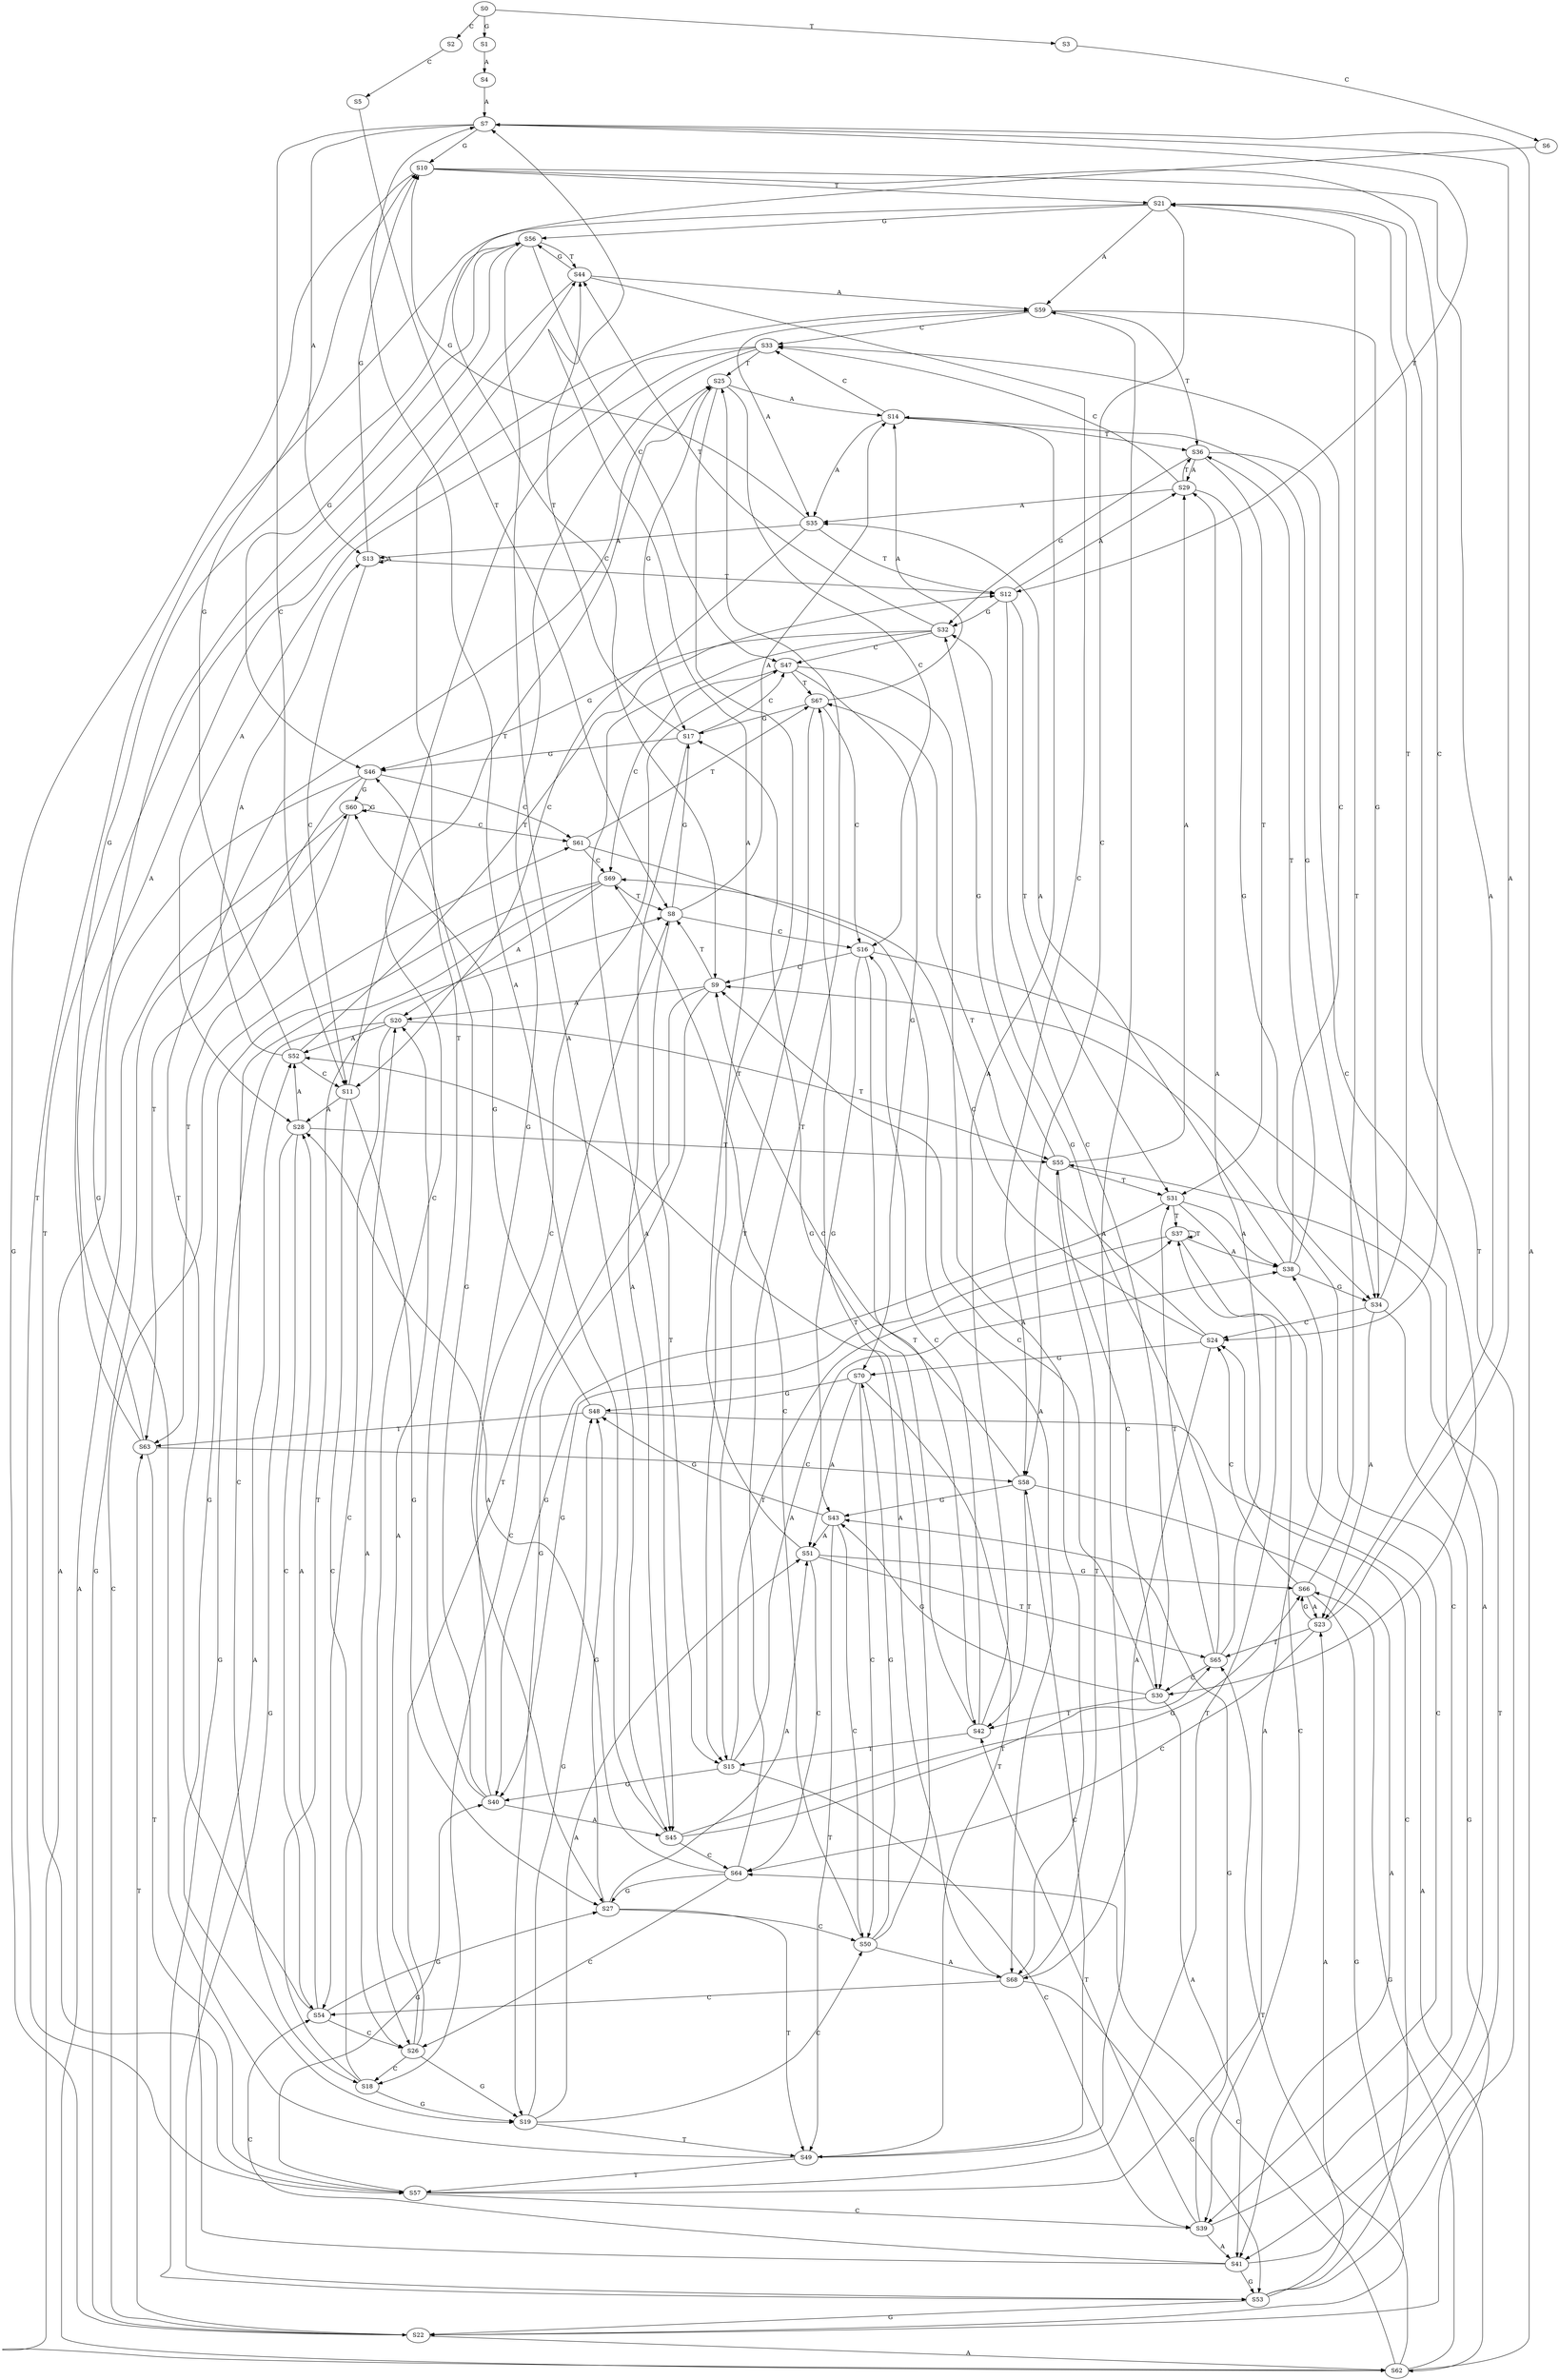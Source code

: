 strict digraph  {
	S0 -> S1 [ label = G ];
	S0 -> S2 [ label = C ];
	S0 -> S3 [ label = T ];
	S1 -> S4 [ label = A ];
	S2 -> S5 [ label = C ];
	S3 -> S6 [ label = C ];
	S4 -> S7 [ label = A ];
	S5 -> S8 [ label = T ];
	S6 -> S9 [ label = C ];
	S7 -> S10 [ label = G ];
	S7 -> S11 [ label = C ];
	S7 -> S12 [ label = T ];
	S7 -> S13 [ label = A ];
	S8 -> S14 [ label = A ];
	S8 -> S15 [ label = T ];
	S8 -> S16 [ label = C ];
	S8 -> S17 [ label = G ];
	S9 -> S18 [ label = C ];
	S9 -> S8 [ label = T ];
	S9 -> S19 [ label = G ];
	S9 -> S20 [ label = A ];
	S10 -> S21 [ label = T ];
	S10 -> S22 [ label = G ];
	S10 -> S23 [ label = A ];
	S10 -> S24 [ label = C ];
	S11 -> S25 [ label = T ];
	S11 -> S26 [ label = C ];
	S11 -> S27 [ label = G ];
	S11 -> S28 [ label = A ];
	S12 -> S29 [ label = A ];
	S12 -> S30 [ label = C ];
	S12 -> S31 [ label = T ];
	S12 -> S32 [ label = G ];
	S13 -> S10 [ label = G ];
	S13 -> S13 [ label = A ];
	S13 -> S11 [ label = C ];
	S13 -> S12 [ label = T ];
	S14 -> S33 [ label = C ];
	S14 -> S34 [ label = G ];
	S14 -> S35 [ label = A ];
	S14 -> S36 [ label = T ];
	S15 -> S37 [ label = T ];
	S15 -> S38 [ label = A ];
	S15 -> S39 [ label = C ];
	S15 -> S40 [ label = G ];
	S16 -> S9 [ label = C ];
	S16 -> S41 [ label = A ];
	S16 -> S42 [ label = T ];
	S16 -> S43 [ label = G ];
	S17 -> S44 [ label = T ];
	S17 -> S45 [ label = A ];
	S17 -> S46 [ label = G ];
	S17 -> S47 [ label = C ];
	S18 -> S20 [ label = A ];
	S18 -> S8 [ label = T ];
	S18 -> S19 [ label = G ];
	S19 -> S48 [ label = G ];
	S19 -> S49 [ label = T ];
	S19 -> S50 [ label = C ];
	S19 -> S51 [ label = A ];
	S20 -> S52 [ label = A ];
	S20 -> S53 [ label = G ];
	S20 -> S54 [ label = C ];
	S20 -> S55 [ label = T ];
	S21 -> S56 [ label = G ];
	S21 -> S57 [ label = T ];
	S21 -> S58 [ label = C ];
	S21 -> S59 [ label = A ];
	S22 -> S60 [ label = G ];
	S22 -> S61 [ label = C ];
	S22 -> S62 [ label = A ];
	S22 -> S63 [ label = T ];
	S23 -> S64 [ label = C ];
	S23 -> S7 [ label = A ];
	S23 -> S65 [ label = T ];
	S23 -> S66 [ label = G ];
	S24 -> S67 [ label = T ];
	S24 -> S68 [ label = A ];
	S24 -> S69 [ label = C ];
	S24 -> S70 [ label = G ];
	S25 -> S16 [ label = C ];
	S25 -> S14 [ label = A ];
	S25 -> S17 [ label = G ];
	S25 -> S15 [ label = T ];
	S26 -> S20 [ label = A ];
	S26 -> S19 [ label = G ];
	S26 -> S8 [ label = T ];
	S26 -> S18 [ label = C ];
	S27 -> S49 [ label = T ];
	S27 -> S51 [ label = A ];
	S27 -> S48 [ label = G ];
	S27 -> S50 [ label = C ];
	S28 -> S55 [ label = T ];
	S28 -> S52 [ label = A ];
	S28 -> S53 [ label = G ];
	S28 -> S54 [ label = C ];
	S29 -> S34 [ label = G ];
	S29 -> S33 [ label = C ];
	S29 -> S35 [ label = A ];
	S29 -> S36 [ label = T ];
	S30 -> S41 [ label = A ];
	S30 -> S9 [ label = C ];
	S30 -> S43 [ label = G ];
	S30 -> S42 [ label = T ];
	S31 -> S37 [ label = T ];
	S31 -> S38 [ label = A ];
	S31 -> S40 [ label = G ];
	S31 -> S39 [ label = C ];
	S32 -> S47 [ label = C ];
	S32 -> S45 [ label = A ];
	S32 -> S46 [ label = G ];
	S32 -> S44 [ label = T ];
	S33 -> S26 [ label = C ];
	S33 -> S28 [ label = A ];
	S33 -> S25 [ label = T ];
	S33 -> S27 [ label = G ];
	S34 -> S23 [ label = A ];
	S34 -> S22 [ label = G ];
	S34 -> S24 [ label = C ];
	S34 -> S21 [ label = T ];
	S35 -> S13 [ label = A ];
	S35 -> S10 [ label = G ];
	S35 -> S12 [ label = T ];
	S35 -> S11 [ label = C ];
	S36 -> S31 [ label = T ];
	S36 -> S30 [ label = C ];
	S36 -> S29 [ label = A ];
	S36 -> S32 [ label = G ];
	S37 -> S38 [ label = A ];
	S37 -> S37 [ label = T ];
	S37 -> S39 [ label = C ];
	S37 -> S40 [ label = G ];
	S38 -> S34 [ label = G ];
	S38 -> S35 [ label = A ];
	S38 -> S33 [ label = C ];
	S38 -> S36 [ label = T ];
	S39 -> S42 [ label = T ];
	S39 -> S41 [ label = A ];
	S39 -> S43 [ label = G ];
	S39 -> S9 [ label = C ];
	S40 -> S46 [ label = G ];
	S40 -> S44 [ label = T ];
	S40 -> S45 [ label = A ];
	S40 -> S47 [ label = C ];
	S41 -> S54 [ label = C ];
	S41 -> S53 [ label = G ];
	S41 -> S52 [ label = A ];
	S41 -> S55 [ label = T ];
	S42 -> S16 [ label = C ];
	S42 -> S14 [ label = A ];
	S42 -> S17 [ label = G ];
	S42 -> S15 [ label = T ];
	S43 -> S49 [ label = T ];
	S43 -> S50 [ label = C ];
	S43 -> S51 [ label = A ];
	S43 -> S48 [ label = G ];
	S44 -> S59 [ label = A ];
	S44 -> S57 [ label = T ];
	S44 -> S56 [ label = G ];
	S44 -> S58 [ label = C ];
	S45 -> S66 [ label = G ];
	S45 -> S7 [ label = A ];
	S45 -> S64 [ label = C ];
	S45 -> S65 [ label = T ];
	S46 -> S62 [ label = A ];
	S46 -> S63 [ label = T ];
	S46 -> S61 [ label = C ];
	S46 -> S60 [ label = G ];
	S47 -> S67 [ label = T ];
	S47 -> S68 [ label = A ];
	S47 -> S69 [ label = C ];
	S47 -> S70 [ label = G ];
	S48 -> S62 [ label = A ];
	S48 -> S63 [ label = T ];
	S48 -> S60 [ label = G ];
	S49 -> S59 [ label = A ];
	S49 -> S57 [ label = T ];
	S49 -> S56 [ label = G ];
	S49 -> S58 [ label = C ];
	S50 -> S68 [ label = A ];
	S50 -> S67 [ label = T ];
	S50 -> S70 [ label = G ];
	S50 -> S69 [ label = C ];
	S51 -> S64 [ label = C ];
	S51 -> S7 [ label = A ];
	S51 -> S66 [ label = G ];
	S51 -> S65 [ label = T ];
	S52 -> S13 [ label = A ];
	S52 -> S10 [ label = G ];
	S52 -> S11 [ label = C ];
	S52 -> S12 [ label = T ];
	S53 -> S23 [ label = A ];
	S53 -> S22 [ label = G ];
	S53 -> S21 [ label = T ];
	S53 -> S24 [ label = C ];
	S54 -> S25 [ label = T ];
	S54 -> S27 [ label = G ];
	S54 -> S26 [ label = C ];
	S54 -> S28 [ label = A ];
	S55 -> S29 [ label = A ];
	S55 -> S30 [ label = C ];
	S55 -> S32 [ label = G ];
	S55 -> S31 [ label = T ];
	S56 -> S47 [ label = C ];
	S56 -> S44 [ label = T ];
	S56 -> S46 [ label = G ];
	S56 -> S45 [ label = A ];
	S57 -> S40 [ label = G ];
	S57 -> S37 [ label = T ];
	S57 -> S39 [ label = C ];
	S57 -> S38 [ label = A ];
	S58 -> S9 [ label = C ];
	S58 -> S41 [ label = A ];
	S58 -> S43 [ label = G ];
	S58 -> S42 [ label = T ];
	S59 -> S35 [ label = A ];
	S59 -> S34 [ label = G ];
	S59 -> S36 [ label = T ];
	S59 -> S33 [ label = C ];
	S60 -> S61 [ label = C ];
	S60 -> S60 [ label = G ];
	S60 -> S63 [ label = T ];
	S60 -> S62 [ label = A ];
	S61 -> S68 [ label = A ];
	S61 -> S67 [ label = T ];
	S61 -> S69 [ label = C ];
	S62 -> S66 [ label = G ];
	S62 -> S7 [ label = A ];
	S62 -> S64 [ label = C ];
	S62 -> S65 [ label = T ];
	S63 -> S58 [ label = C ];
	S63 -> S56 [ label = G ];
	S63 -> S59 [ label = A ];
	S63 -> S57 [ label = T ];
	S64 -> S27 [ label = G ];
	S64 -> S26 [ label = C ];
	S64 -> S25 [ label = T ];
	S64 -> S28 [ label = A ];
	S65 -> S29 [ label = A ];
	S65 -> S30 [ label = C ];
	S65 -> S31 [ label = T ];
	S65 -> S32 [ label = G ];
	S66 -> S24 [ label = C ];
	S66 -> S22 [ label = G ];
	S66 -> S21 [ label = T ];
	S66 -> S23 [ label = A ];
	S67 -> S15 [ label = T ];
	S67 -> S16 [ label = C ];
	S67 -> S17 [ label = G ];
	S67 -> S14 [ label = A ];
	S68 -> S54 [ label = C ];
	S68 -> S55 [ label = T ];
	S68 -> S53 [ label = G ];
	S68 -> S52 [ label = A ];
	S69 -> S20 [ label = A ];
	S69 -> S19 [ label = G ];
	S69 -> S8 [ label = T ];
	S69 -> S18 [ label = C ];
	S70 -> S51 [ label = A ];
	S70 -> S49 [ label = T ];
	S70 -> S50 [ label = C ];
	S70 -> S48 [ label = G ];
}
